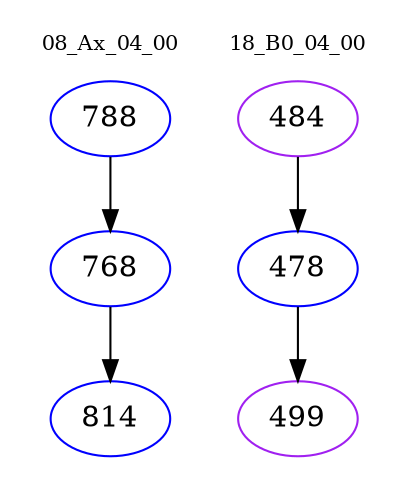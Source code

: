 digraph{
subgraph cluster_0 {
color = white
label = "08_Ax_04_00";
fontsize=10;
T0_788 [label="788", color="blue"]
T0_788 -> T0_768 [color="black"]
T0_768 [label="768", color="blue"]
T0_768 -> T0_814 [color="black"]
T0_814 [label="814", color="blue"]
}
subgraph cluster_1 {
color = white
label = "18_B0_04_00";
fontsize=10;
T1_484 [label="484", color="purple"]
T1_484 -> T1_478 [color="black"]
T1_478 [label="478", color="blue"]
T1_478 -> T1_499 [color="black"]
T1_499 [label="499", color="purple"]
}
}
